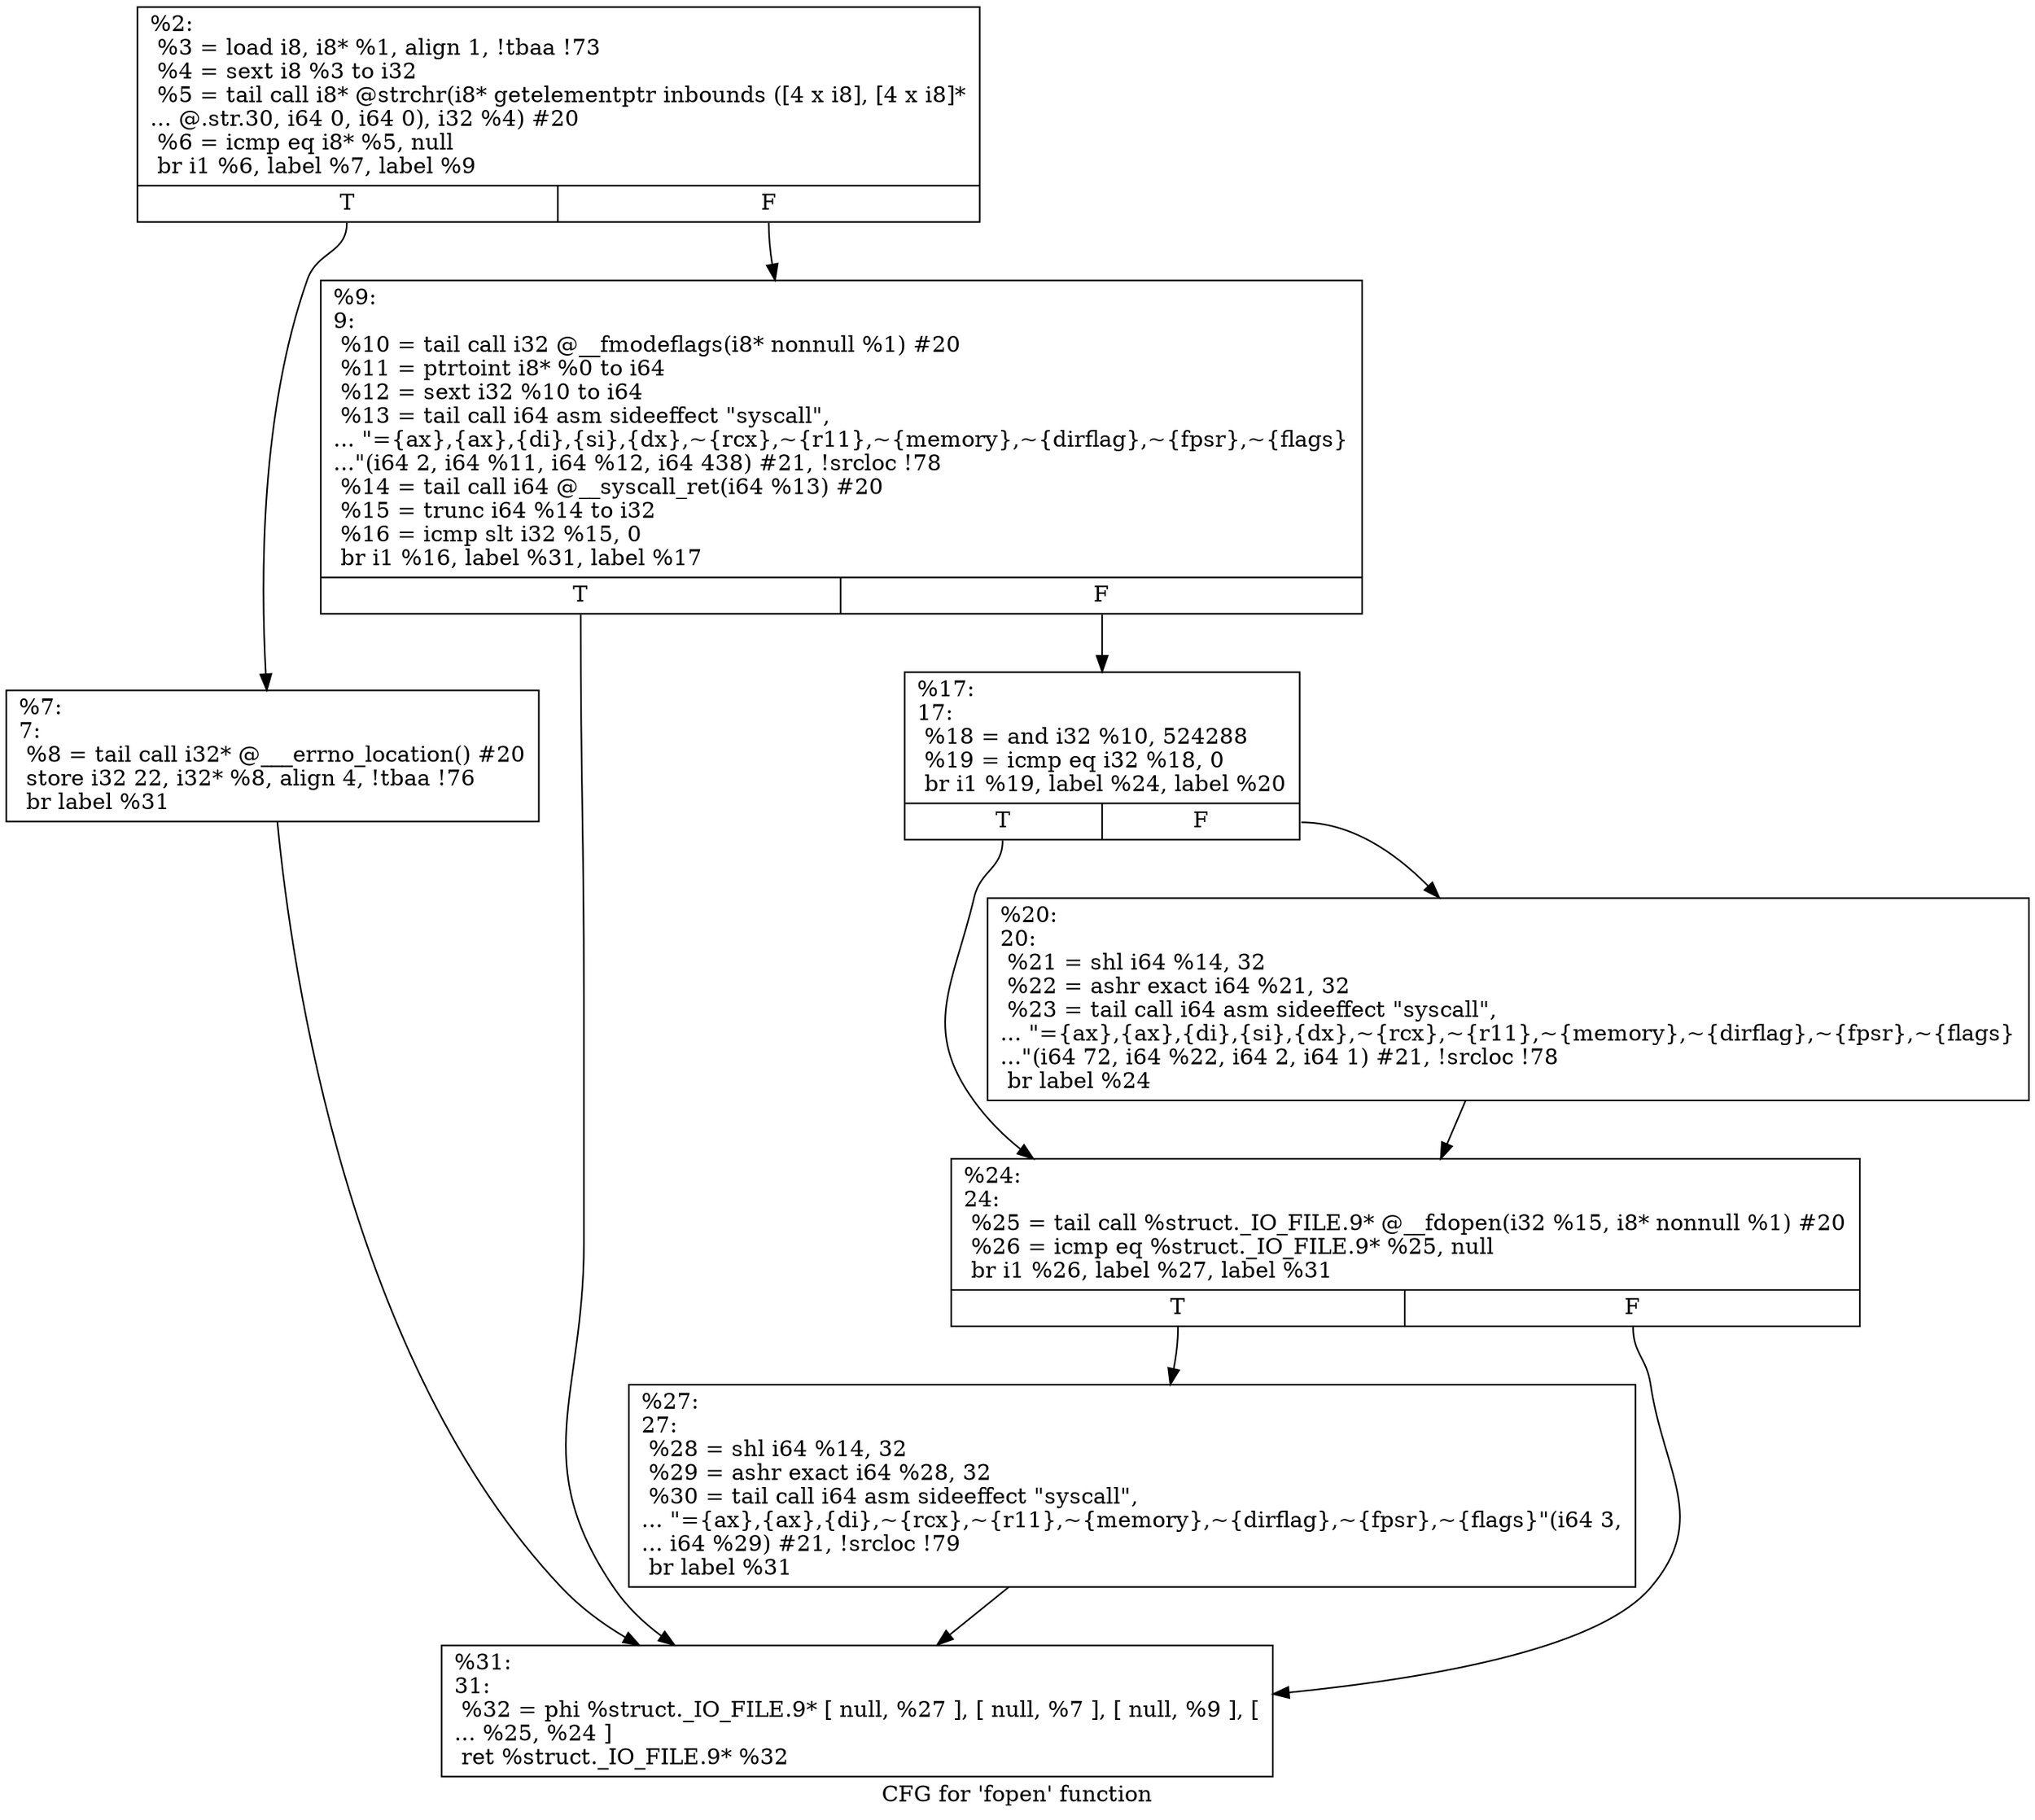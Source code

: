 digraph "CFG for 'fopen' function" {
	label="CFG for 'fopen' function";

	Node0x2263960 [shape=record,label="{%2:\l  %3 = load i8, i8* %1, align 1, !tbaa !73\l  %4 = sext i8 %3 to i32\l  %5 = tail call i8* @strchr(i8* getelementptr inbounds ([4 x i8], [4 x i8]*\l... @.str.30, i64 0, i64 0), i32 %4) #20\l  %6 = icmp eq i8* %5, null\l  br i1 %6, label %7, label %9\l|{<s0>T|<s1>F}}"];
	Node0x2263960:s0 -> Node0x22639b0;
	Node0x2263960:s1 -> Node0x2263a00;
	Node0x22639b0 [shape=record,label="{%7:\l7:                                                \l  %8 = tail call i32* @___errno_location() #20\l  store i32 22, i32* %8, align 4, !tbaa !76\l  br label %31\l}"];
	Node0x22639b0 -> Node0x2263b90;
	Node0x2263a00 [shape=record,label="{%9:\l9:                                                \l  %10 = tail call i32 @__fmodeflags(i8* nonnull %1) #20\l  %11 = ptrtoint i8* %0 to i64\l  %12 = sext i32 %10 to i64\l  %13 = tail call i64 asm sideeffect \"syscall\",\l... \"=\{ax\},\{ax\},\{di\},\{si\},\{dx\},~\{rcx\},~\{r11\},~\{memory\},~\{dirflag\},~\{fpsr\},~\{flags\}\l...\"(i64 2, i64 %11, i64 %12, i64 438) #21, !srcloc !78\l  %14 = tail call i64 @__syscall_ret(i64 %13) #20\l  %15 = trunc i64 %14 to i32\l  %16 = icmp slt i32 %15, 0\l  br i1 %16, label %31, label %17\l|{<s0>T|<s1>F}}"];
	Node0x2263a00:s0 -> Node0x2263b90;
	Node0x2263a00:s1 -> Node0x2263a50;
	Node0x2263a50 [shape=record,label="{%17:\l17:                                               \l  %18 = and i32 %10, 524288\l  %19 = icmp eq i32 %18, 0\l  br i1 %19, label %24, label %20\l|{<s0>T|<s1>F}}"];
	Node0x2263a50:s0 -> Node0x2263af0;
	Node0x2263a50:s1 -> Node0x2263aa0;
	Node0x2263aa0 [shape=record,label="{%20:\l20:                                               \l  %21 = shl i64 %14, 32\l  %22 = ashr exact i64 %21, 32\l  %23 = tail call i64 asm sideeffect \"syscall\",\l... \"=\{ax\},\{ax\},\{di\},\{si\},\{dx\},~\{rcx\},~\{r11\},~\{memory\},~\{dirflag\},~\{fpsr\},~\{flags\}\l...\"(i64 72, i64 %22, i64 2, i64 1) #21, !srcloc !78\l  br label %24\l}"];
	Node0x2263aa0 -> Node0x2263af0;
	Node0x2263af0 [shape=record,label="{%24:\l24:                                               \l  %25 = tail call %struct._IO_FILE.9* @__fdopen(i32 %15, i8* nonnull %1) #20\l  %26 = icmp eq %struct._IO_FILE.9* %25, null\l  br i1 %26, label %27, label %31\l|{<s0>T|<s1>F}}"];
	Node0x2263af0:s0 -> Node0x2263b40;
	Node0x2263af0:s1 -> Node0x2263b90;
	Node0x2263b40 [shape=record,label="{%27:\l27:                                               \l  %28 = shl i64 %14, 32\l  %29 = ashr exact i64 %28, 32\l  %30 = tail call i64 asm sideeffect \"syscall\",\l... \"=\{ax\},\{ax\},\{di\},~\{rcx\},~\{r11\},~\{memory\},~\{dirflag\},~\{fpsr\},~\{flags\}\"(i64 3,\l... i64 %29) #21, !srcloc !79\l  br label %31\l}"];
	Node0x2263b40 -> Node0x2263b90;
	Node0x2263b90 [shape=record,label="{%31:\l31:                                               \l  %32 = phi %struct._IO_FILE.9* [ null, %27 ], [ null, %7 ], [ null, %9 ], [\l... %25, %24 ]\l  ret %struct._IO_FILE.9* %32\l}"];
}
